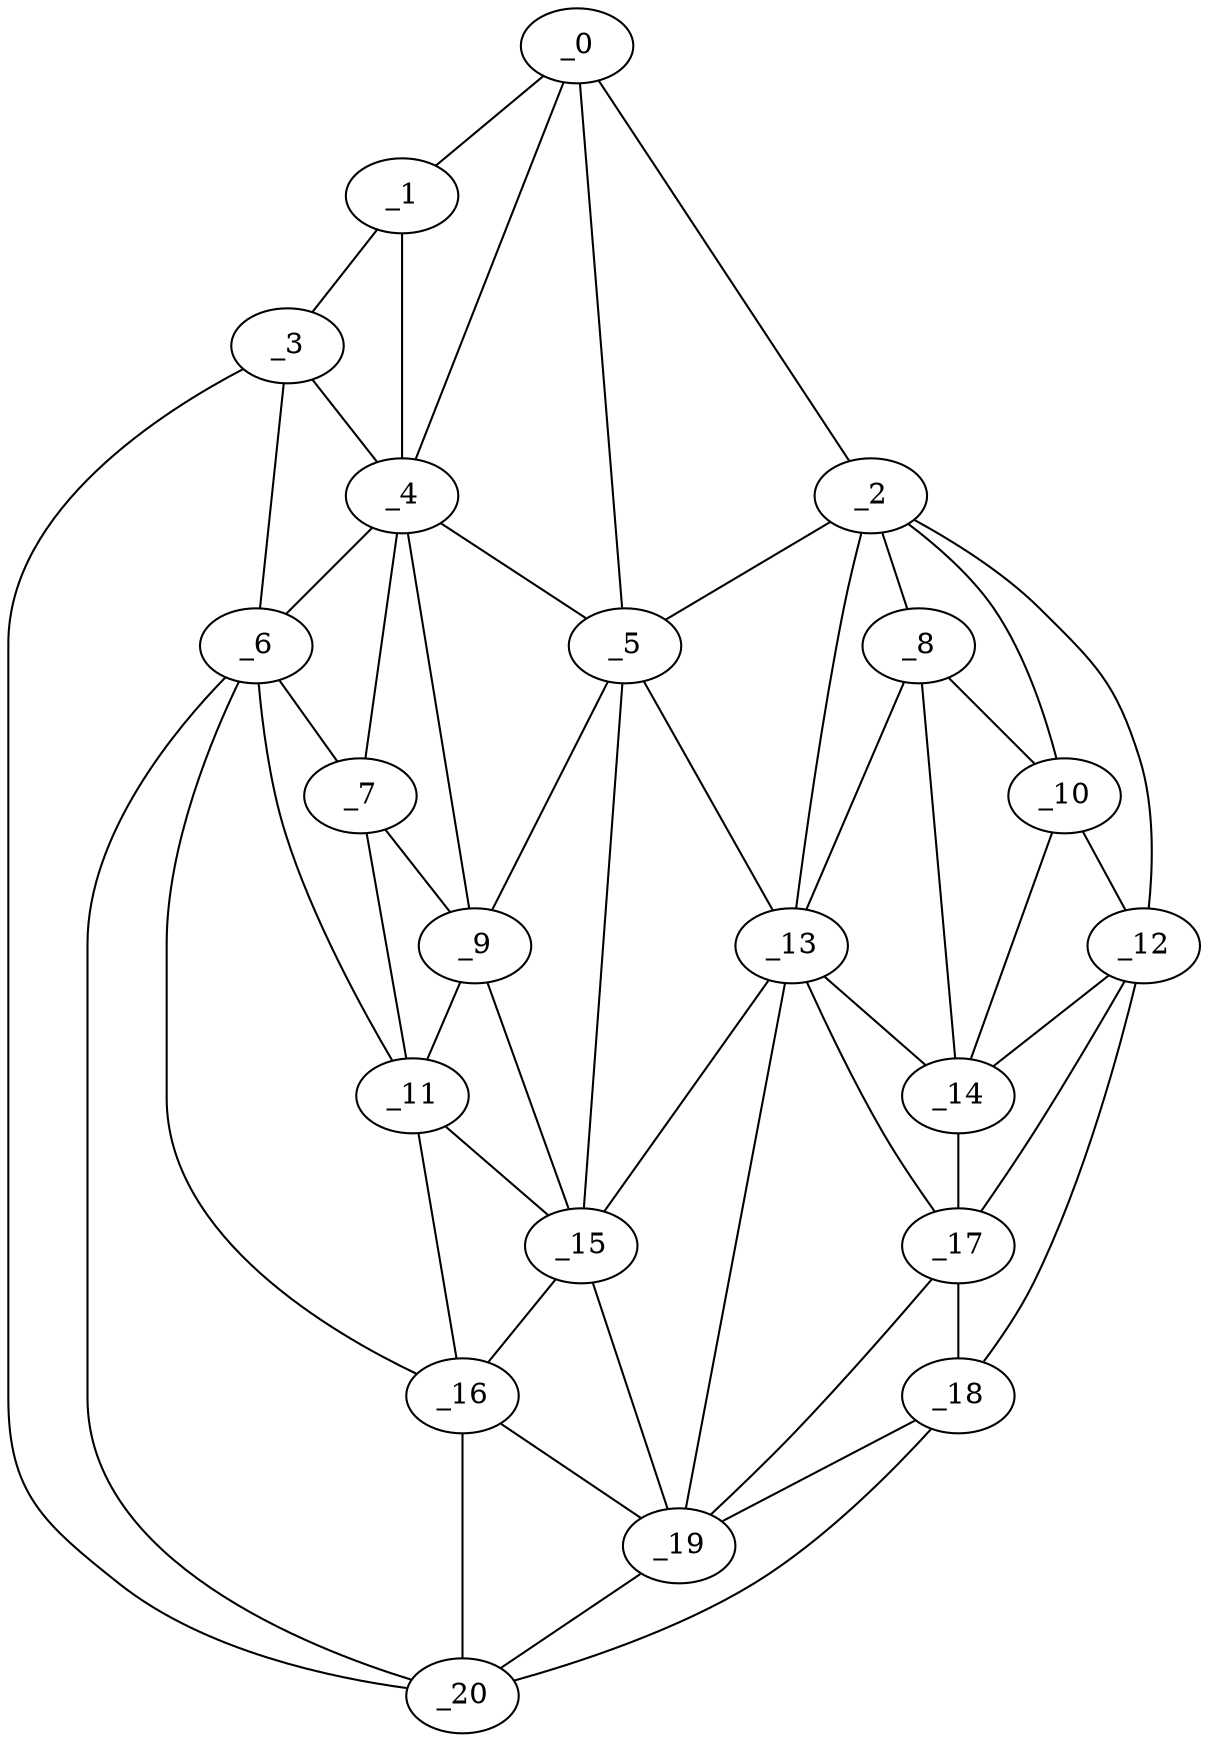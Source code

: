 graph "obj89__225.gxl" {
	_0	 [x=28,
		y=25];
	_1	 [x=31,
		y=12];
	_0 -- _1	 [valence=1];
	_2	 [x=55,
		y=96];
	_0 -- _2	 [valence=1];
	_4	 [x=64,
		y=31];
	_0 -- _4	 [valence=2];
	_5	 [x=65,
		y=43];
	_0 -- _5	 [valence=2];
	_3	 [x=60,
		y=5];
	_1 -- _3	 [valence=1];
	_1 -- _4	 [valence=1];
	_2 -- _5	 [valence=2];
	_8	 [x=71,
		y=103];
	_2 -- _8	 [valence=2];
	_10	 [x=75,
		y=107];
	_2 -- _10	 [valence=2];
	_12	 [x=82,
		y=118];
	_2 -- _12	 [valence=1];
	_13	 [x=86,
		y=97];
	_2 -- _13	 [valence=1];
	_3 -- _4	 [valence=1];
	_6	 [x=68,
		y=14];
	_3 -- _6	 [valence=2];
	_20	 [x=108,
		y=10];
	_3 -- _20	 [valence=1];
	_4 -- _5	 [valence=2];
	_4 -- _6	 [valence=2];
	_7	 [x=70,
		y=30];
	_4 -- _7	 [valence=1];
	_9	 [x=73,
		y=33];
	_4 -- _9	 [valence=2];
	_5 -- _9	 [valence=2];
	_5 -- _13	 [valence=1];
	_15	 [x=87,
		y=33];
	_5 -- _15	 [valence=1];
	_6 -- _7	 [valence=2];
	_11	 [x=78,
		y=29];
	_6 -- _11	 [valence=2];
	_16	 [x=88,
		y=24];
	_6 -- _16	 [valence=1];
	_6 -- _20	 [valence=1];
	_7 -- _9	 [valence=2];
	_7 -- _11	 [valence=1];
	_8 -- _10	 [valence=2];
	_8 -- _13	 [valence=2];
	_14	 [x=86,
		y=102];
	_8 -- _14	 [valence=2];
	_9 -- _11	 [valence=1];
	_9 -- _15	 [valence=2];
	_10 -- _12	 [valence=2];
	_10 -- _14	 [valence=2];
	_11 -- _15	 [valence=2];
	_11 -- _16	 [valence=1];
	_12 -- _14	 [valence=2];
	_17	 [x=97,
		y=108];
	_12 -- _17	 [valence=2];
	_18	 [x=99,
		y=117];
	_12 -- _18	 [valence=1];
	_13 -- _14	 [valence=1];
	_13 -- _15	 [valence=2];
	_13 -- _17	 [valence=2];
	_19	 [x=102,
		y=31];
	_13 -- _19	 [valence=2];
	_14 -- _17	 [valence=2];
	_15 -- _16	 [valence=2];
	_15 -- _19	 [valence=1];
	_16 -- _19	 [valence=1];
	_16 -- _20	 [valence=2];
	_17 -- _18	 [valence=2];
	_17 -- _19	 [valence=1];
	_18 -- _19	 [valence=2];
	_18 -- _20	 [valence=1];
	_19 -- _20	 [valence=1];
}
